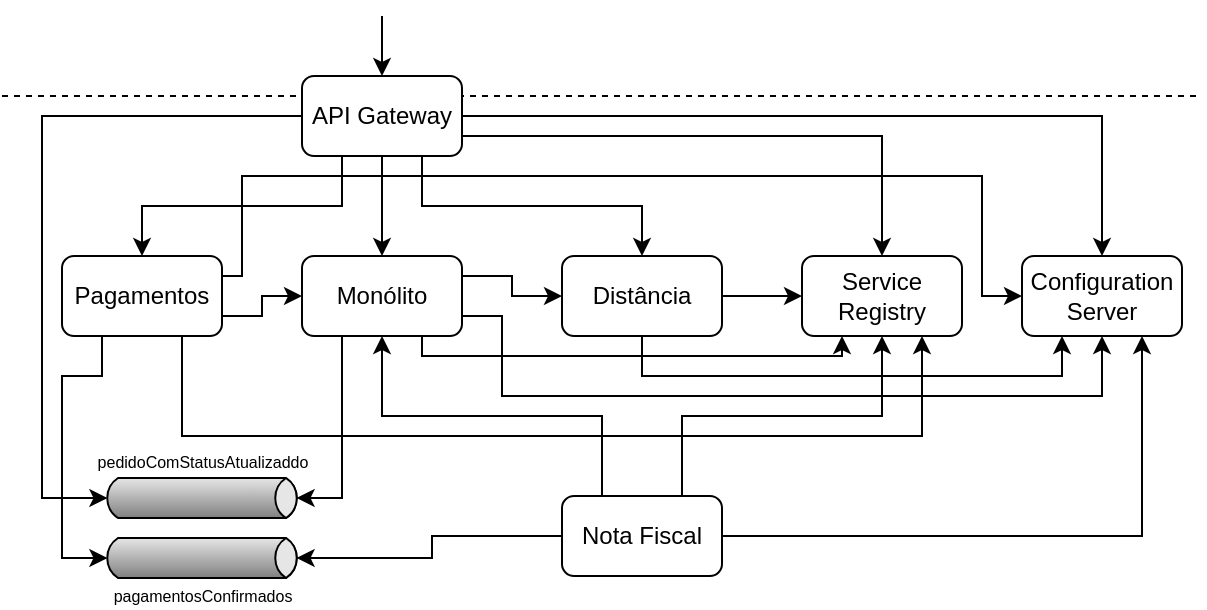 <mxfile version="12.7.1" type="device"><diagram id="b6MBmIBfNr9uwO1icj0z" name="Page-1"><mxGraphModel dx="868" dy="497" grid="1" gridSize="10" guides="1" tooltips="1" connect="1" arrows="1" fold="1" page="1" pageScale="1" pageWidth="827" pageHeight="1169" math="0" shadow="0"><root><mxCell id="0"/><mxCell id="1" parent="0"/><mxCell id="ABr5G_75C0QkuNjV_shT-6" value="" style="endArrow=none;dashed=1;html=1;strokeWidth=1;" parent="1" edge="1"><mxGeometry width="50" height="50" relative="1" as="geometry"><mxPoint x="170" y="140" as="sourcePoint"/><mxPoint x="770" y="140" as="targetPoint"/></mxGeometry></mxCell><mxCell id="ABr5G_75C0QkuNjV_shT-5" style="edgeStyle=orthogonalEdgeStyle;rounded=0;orthogonalLoop=1;jettySize=auto;html=1;exitX=0.5;exitY=1;exitDx=0;exitDy=0;entryX=0.5;entryY=0;entryDx=0;entryDy=0;strokeWidth=1;" parent="1" target="ABr5G_75C0QkuNjV_shT-4" edge="1"><mxGeometry relative="1" as="geometry"><mxPoint x="360" y="100" as="sourcePoint"/></mxGeometry></mxCell><mxCell id="ABr5G_75C0QkuNjV_shT-11" style="edgeStyle=orthogonalEdgeStyle;rounded=0;orthogonalLoop=1;jettySize=auto;html=1;exitX=0.25;exitY=1;exitDx=0;exitDy=0;strokeWidth=1;" parent="1" source="ABr5G_75C0QkuNjV_shT-4" target="ABr5G_75C0QkuNjV_shT-9" edge="1"><mxGeometry relative="1" as="geometry"/></mxCell><mxCell id="ABr5G_75C0QkuNjV_shT-12" style="edgeStyle=orthogonalEdgeStyle;rounded=0;orthogonalLoop=1;jettySize=auto;html=1;exitX=0.5;exitY=1;exitDx=0;exitDy=0;entryX=0.5;entryY=0;entryDx=0;entryDy=0;strokeWidth=1;" parent="1" source="ABr5G_75C0QkuNjV_shT-4" target="ABr5G_75C0QkuNjV_shT-8" edge="1"><mxGeometry relative="1" as="geometry"/></mxCell><mxCell id="ABr5G_75C0QkuNjV_shT-13" style="edgeStyle=orthogonalEdgeStyle;rounded=0;orthogonalLoop=1;jettySize=auto;html=1;exitX=0.75;exitY=1;exitDx=0;exitDy=0;strokeWidth=1;" parent="1" source="ABr5G_75C0QkuNjV_shT-4" target="ABr5G_75C0QkuNjV_shT-10" edge="1"><mxGeometry relative="1" as="geometry"/></mxCell><mxCell id="_kh24dnklanQgHAOuZ-W-7" style="edgeStyle=orthogonalEdgeStyle;rounded=0;orthogonalLoop=1;jettySize=auto;html=1;exitX=0;exitY=0.5;exitDx=0;exitDy=0;entryX=0;entryY=0.5;entryDx=2.7;entryDy=0;entryPerimeter=0;strokeColor=#000000;strokeWidth=1;" parent="1" source="ABr5G_75C0QkuNjV_shT-4" target="_kh24dnklanQgHAOuZ-W-1" edge="1"><mxGeometry relative="1" as="geometry"><Array as="points"><mxPoint x="190" y="150"/><mxPoint x="190" y="341"/></Array></mxGeometry></mxCell><mxCell id="s7kYI2A0KOHo_BGOtDLe-3" style="edgeStyle=orthogonalEdgeStyle;rounded=0;orthogonalLoop=1;jettySize=auto;html=1;exitX=1;exitY=0.75;exitDx=0;exitDy=0;entryX=0.5;entryY=0;entryDx=0;entryDy=0;strokeWidth=1;" parent="1" source="ABr5G_75C0QkuNjV_shT-4" target="s7kYI2A0KOHo_BGOtDLe-2" edge="1"><mxGeometry relative="1" as="geometry"/></mxCell><mxCell id="QRQdbQwn_wF7dhbAa4pg-2" style="edgeStyle=orthogonalEdgeStyle;rounded=0;orthogonalLoop=1;jettySize=auto;html=1;exitX=1;exitY=0.5;exitDx=0;exitDy=0;entryX=0.5;entryY=0;entryDx=0;entryDy=0;strokeWidth=1;" parent="1" source="ABr5G_75C0QkuNjV_shT-4" target="QRQdbQwn_wF7dhbAa4pg-1" edge="1"><mxGeometry relative="1" as="geometry"/></mxCell><mxCell id="ABr5G_75C0QkuNjV_shT-4" value="API Gateway" style="rounded=1;whiteSpace=wrap;html=1;strokeWidth=1;" parent="1" vertex="1"><mxGeometry x="320" y="130" width="80" height="40" as="geometry"/></mxCell><mxCell id="ABr5G_75C0QkuNjV_shT-27" style="edgeStyle=orthogonalEdgeStyle;rounded=0;orthogonalLoop=1;jettySize=auto;html=1;exitX=1;exitY=0.25;exitDx=0;exitDy=0;entryX=0;entryY=0.5;entryDx=0;entryDy=0;fontSize=10;strokeWidth=1;" parent="1" source="ABr5G_75C0QkuNjV_shT-8" target="ABr5G_75C0QkuNjV_shT-10" edge="1"><mxGeometry relative="1" as="geometry"/></mxCell><mxCell id="_kh24dnklanQgHAOuZ-W-16" style="edgeStyle=orthogonalEdgeStyle;rounded=0;orthogonalLoop=1;jettySize=auto;html=1;exitX=0.25;exitY=1;exitDx=0;exitDy=0;entryX=1;entryY=0.5;entryDx=-2.7;entryDy=0;entryPerimeter=0;strokeColor=#000000;strokeWidth=1;" parent="1" source="ABr5G_75C0QkuNjV_shT-8" target="_kh24dnklanQgHAOuZ-W-1" edge="1"><mxGeometry relative="1" as="geometry"><Array as="points"><mxPoint x="340" y="341"/></Array></mxGeometry></mxCell><mxCell id="s7kYI2A0KOHo_BGOtDLe-6" style="edgeStyle=orthogonalEdgeStyle;rounded=0;orthogonalLoop=1;jettySize=auto;html=1;exitX=0.75;exitY=1;exitDx=0;exitDy=0;entryX=0.25;entryY=1;entryDx=0;entryDy=0;strokeWidth=1;" parent="1" source="ABr5G_75C0QkuNjV_shT-8" target="s7kYI2A0KOHo_BGOtDLe-2" edge="1"><mxGeometry relative="1" as="geometry"><Array as="points"><mxPoint x="380" y="270"/><mxPoint x="590" y="270"/></Array></mxGeometry></mxCell><mxCell id="QRQdbQwn_wF7dhbAa4pg-5" style="edgeStyle=orthogonalEdgeStyle;rounded=0;orthogonalLoop=1;jettySize=auto;html=1;exitX=1;exitY=0.75;exitDx=0;exitDy=0;entryX=0.5;entryY=1;entryDx=0;entryDy=0;strokeWidth=1;" parent="1" source="ABr5G_75C0QkuNjV_shT-8" target="QRQdbQwn_wF7dhbAa4pg-1" edge="1"><mxGeometry relative="1" as="geometry"><Array as="points"><mxPoint x="420" y="250"/><mxPoint x="420" y="290"/><mxPoint x="720" y="290"/></Array></mxGeometry></mxCell><mxCell id="ABr5G_75C0QkuNjV_shT-8" value="Monólito" style="rounded=1;whiteSpace=wrap;html=1;strokeWidth=1;" parent="1" vertex="1"><mxGeometry x="320" y="220" width="80" height="40" as="geometry"/></mxCell><mxCell id="ABr5G_75C0QkuNjV_shT-26" style="edgeStyle=orthogonalEdgeStyle;rounded=0;orthogonalLoop=1;jettySize=auto;html=1;exitX=1;exitY=0.75;exitDx=0;exitDy=0;entryX=0;entryY=0.5;entryDx=0;entryDy=0;fontSize=10;strokeWidth=1;" parent="1" source="ABr5G_75C0QkuNjV_shT-9" target="ABr5G_75C0QkuNjV_shT-8" edge="1"><mxGeometry relative="1" as="geometry"/></mxCell><mxCell id="_kh24dnklanQgHAOuZ-W-11" style="edgeStyle=orthogonalEdgeStyle;rounded=0;orthogonalLoop=1;jettySize=auto;html=1;exitX=0.25;exitY=1;exitDx=0;exitDy=0;entryX=0;entryY=0.5;entryDx=2.7;entryDy=0;entryPerimeter=0;strokeColor=#000000;strokeWidth=1;" parent="1" source="ABr5G_75C0QkuNjV_shT-9" target="_kh24dnklanQgHAOuZ-W-9" edge="1"><mxGeometry relative="1" as="geometry"><Array as="points"><mxPoint x="220" y="280"/><mxPoint x="200" y="280"/><mxPoint x="200" y="371"/></Array></mxGeometry></mxCell><mxCell id="s7kYI2A0KOHo_BGOtDLe-7" style="edgeStyle=orthogonalEdgeStyle;rounded=0;orthogonalLoop=1;jettySize=auto;html=1;exitX=0.75;exitY=1;exitDx=0;exitDy=0;entryX=0.75;entryY=1;entryDx=0;entryDy=0;strokeWidth=1;" parent="1" source="ABr5G_75C0QkuNjV_shT-9" target="s7kYI2A0KOHo_BGOtDLe-2" edge="1"><mxGeometry relative="1" as="geometry"><Array as="points"><mxPoint x="260" y="310"/><mxPoint x="630" y="310"/></Array></mxGeometry></mxCell><mxCell id="QRQdbQwn_wF7dhbAa4pg-6" style="edgeStyle=orthogonalEdgeStyle;rounded=0;orthogonalLoop=1;jettySize=auto;html=1;exitX=1;exitY=0.25;exitDx=0;exitDy=0;entryX=0;entryY=0.5;entryDx=0;entryDy=0;strokeWidth=1;" parent="1" source="ABr5G_75C0QkuNjV_shT-9" target="QRQdbQwn_wF7dhbAa4pg-1" edge="1"><mxGeometry relative="1" as="geometry"><Array as="points"><mxPoint x="290" y="230"/><mxPoint x="290" y="180"/><mxPoint x="660" y="180"/><mxPoint x="660" y="240"/></Array></mxGeometry></mxCell><mxCell id="ABr5G_75C0QkuNjV_shT-9" value="Pagamentos" style="rounded=1;whiteSpace=wrap;html=1;strokeWidth=1;" parent="1" vertex="1"><mxGeometry x="200" y="220" width="80" height="40" as="geometry"/></mxCell><mxCell id="s7kYI2A0KOHo_BGOtDLe-4" style="edgeStyle=orthogonalEdgeStyle;rounded=0;orthogonalLoop=1;jettySize=auto;html=1;exitX=1;exitY=0.5;exitDx=0;exitDy=0;entryX=0;entryY=0.5;entryDx=0;entryDy=0;strokeWidth=1;" parent="1" source="ABr5G_75C0QkuNjV_shT-10" target="s7kYI2A0KOHo_BGOtDLe-2" edge="1"><mxGeometry relative="1" as="geometry"/></mxCell><mxCell id="QRQdbQwn_wF7dhbAa4pg-3" style="edgeStyle=orthogonalEdgeStyle;rounded=0;orthogonalLoop=1;jettySize=auto;html=1;exitX=0.5;exitY=1;exitDx=0;exitDy=0;strokeWidth=1;entryX=0.25;entryY=1;entryDx=0;entryDy=0;" parent="1" source="ABr5G_75C0QkuNjV_shT-10" target="QRQdbQwn_wF7dhbAa4pg-1" edge="1"><mxGeometry relative="1" as="geometry"><mxPoint x="740" y="270" as="targetPoint"/><Array as="points"><mxPoint x="490" y="280"/><mxPoint x="700" y="280"/></Array></mxGeometry></mxCell><mxCell id="ABr5G_75C0QkuNjV_shT-10" value="Distância" style="rounded=1;whiteSpace=wrap;html=1;strokeWidth=1;" parent="1" vertex="1"><mxGeometry x="450" y="220" width="80" height="40" as="geometry"/></mxCell><mxCell id="_kh24dnklanQgHAOuZ-W-10" style="edgeStyle=orthogonalEdgeStyle;rounded=0;orthogonalLoop=1;jettySize=auto;html=1;exitX=0;exitY=0.5;exitDx=0;exitDy=0;entryX=1;entryY=0.5;entryDx=-2.7;entryDy=0;entryPerimeter=0;strokeColor=#000000;strokeWidth=1;" parent="1" source="ABr5G_75C0QkuNjV_shT-23" target="_kh24dnklanQgHAOuZ-W-9" edge="1"><mxGeometry relative="1" as="geometry"/></mxCell><mxCell id="_kh24dnklanQgHAOuZ-W-15" style="edgeStyle=orthogonalEdgeStyle;rounded=0;orthogonalLoop=1;jettySize=auto;html=1;exitX=0.25;exitY=0;exitDx=0;exitDy=0;entryX=0.5;entryY=1;entryDx=0;entryDy=0;strokeColor=#000000;strokeWidth=1;" parent="1" source="ABr5G_75C0QkuNjV_shT-23" target="ABr5G_75C0QkuNjV_shT-8" edge="1"><mxGeometry relative="1" as="geometry"/></mxCell><mxCell id="s7kYI2A0KOHo_BGOtDLe-5" style="edgeStyle=orthogonalEdgeStyle;rounded=0;orthogonalLoop=1;jettySize=auto;html=1;exitX=0.75;exitY=0;exitDx=0;exitDy=0;entryX=0.5;entryY=1;entryDx=0;entryDy=0;strokeWidth=1;" parent="1" source="ABr5G_75C0QkuNjV_shT-23" target="s7kYI2A0KOHo_BGOtDLe-2" edge="1"><mxGeometry relative="1" as="geometry"/></mxCell><mxCell id="QRQdbQwn_wF7dhbAa4pg-4" style="edgeStyle=orthogonalEdgeStyle;rounded=0;orthogonalLoop=1;jettySize=auto;html=1;exitX=1;exitY=0.5;exitDx=0;exitDy=0;entryX=0.75;entryY=1;entryDx=0;entryDy=0;strokeWidth=1;" parent="1" source="ABr5G_75C0QkuNjV_shT-23" target="QRQdbQwn_wF7dhbAa4pg-1" edge="1"><mxGeometry relative="1" as="geometry"/></mxCell><mxCell id="ABr5G_75C0QkuNjV_shT-23" value="Nota Fiscal" style="rounded=1;whiteSpace=wrap;html=1;strokeWidth=1;" parent="1" vertex="1"><mxGeometry x="450" y="340" width="80" height="40" as="geometry"/></mxCell><mxCell id="_kh24dnklanQgHAOuZ-W-1" value="pedidoComStatusAtualizaddo" style="strokeWidth=1;outlineConnect=0;dashed=0;align=center;html=1;fontSize=8;shape=mxgraph.eip.messageChannel;verticalLabelPosition=top;labelBackgroundColor=#ffffff;verticalAlign=bottom;horizontal=1;labelPosition=center;" parent="1" vertex="1"><mxGeometry x="220" y="331" width="100" height="20" as="geometry"/></mxCell><mxCell id="_kh24dnklanQgHAOuZ-W-9" value="pagamentosConfirmados" style="strokeWidth=1;outlineConnect=0;dashed=0;align=center;html=1;fontSize=8;shape=mxgraph.eip.messageChannel;verticalLabelPosition=bottom;labelBackgroundColor=#ffffff;verticalAlign=top;spacing=0;" parent="1" vertex="1"><mxGeometry x="220" y="361" width="100" height="20" as="geometry"/></mxCell><mxCell id="s7kYI2A0KOHo_BGOtDLe-2" value="Service&lt;br&gt;Registry" style="rounded=1;whiteSpace=wrap;html=1;strokeWidth=1;" parent="1" vertex="1"><mxGeometry x="570" y="220" width="80" height="40" as="geometry"/></mxCell><mxCell id="QRQdbQwn_wF7dhbAa4pg-1" value="Configuration&lt;br&gt;Server" style="rounded=1;whiteSpace=wrap;html=1;strokeWidth=1;" parent="1" vertex="1"><mxGeometry x="680" y="220" width="80" height="40" as="geometry"/></mxCell></root></mxGraphModel></diagram></mxfile>
